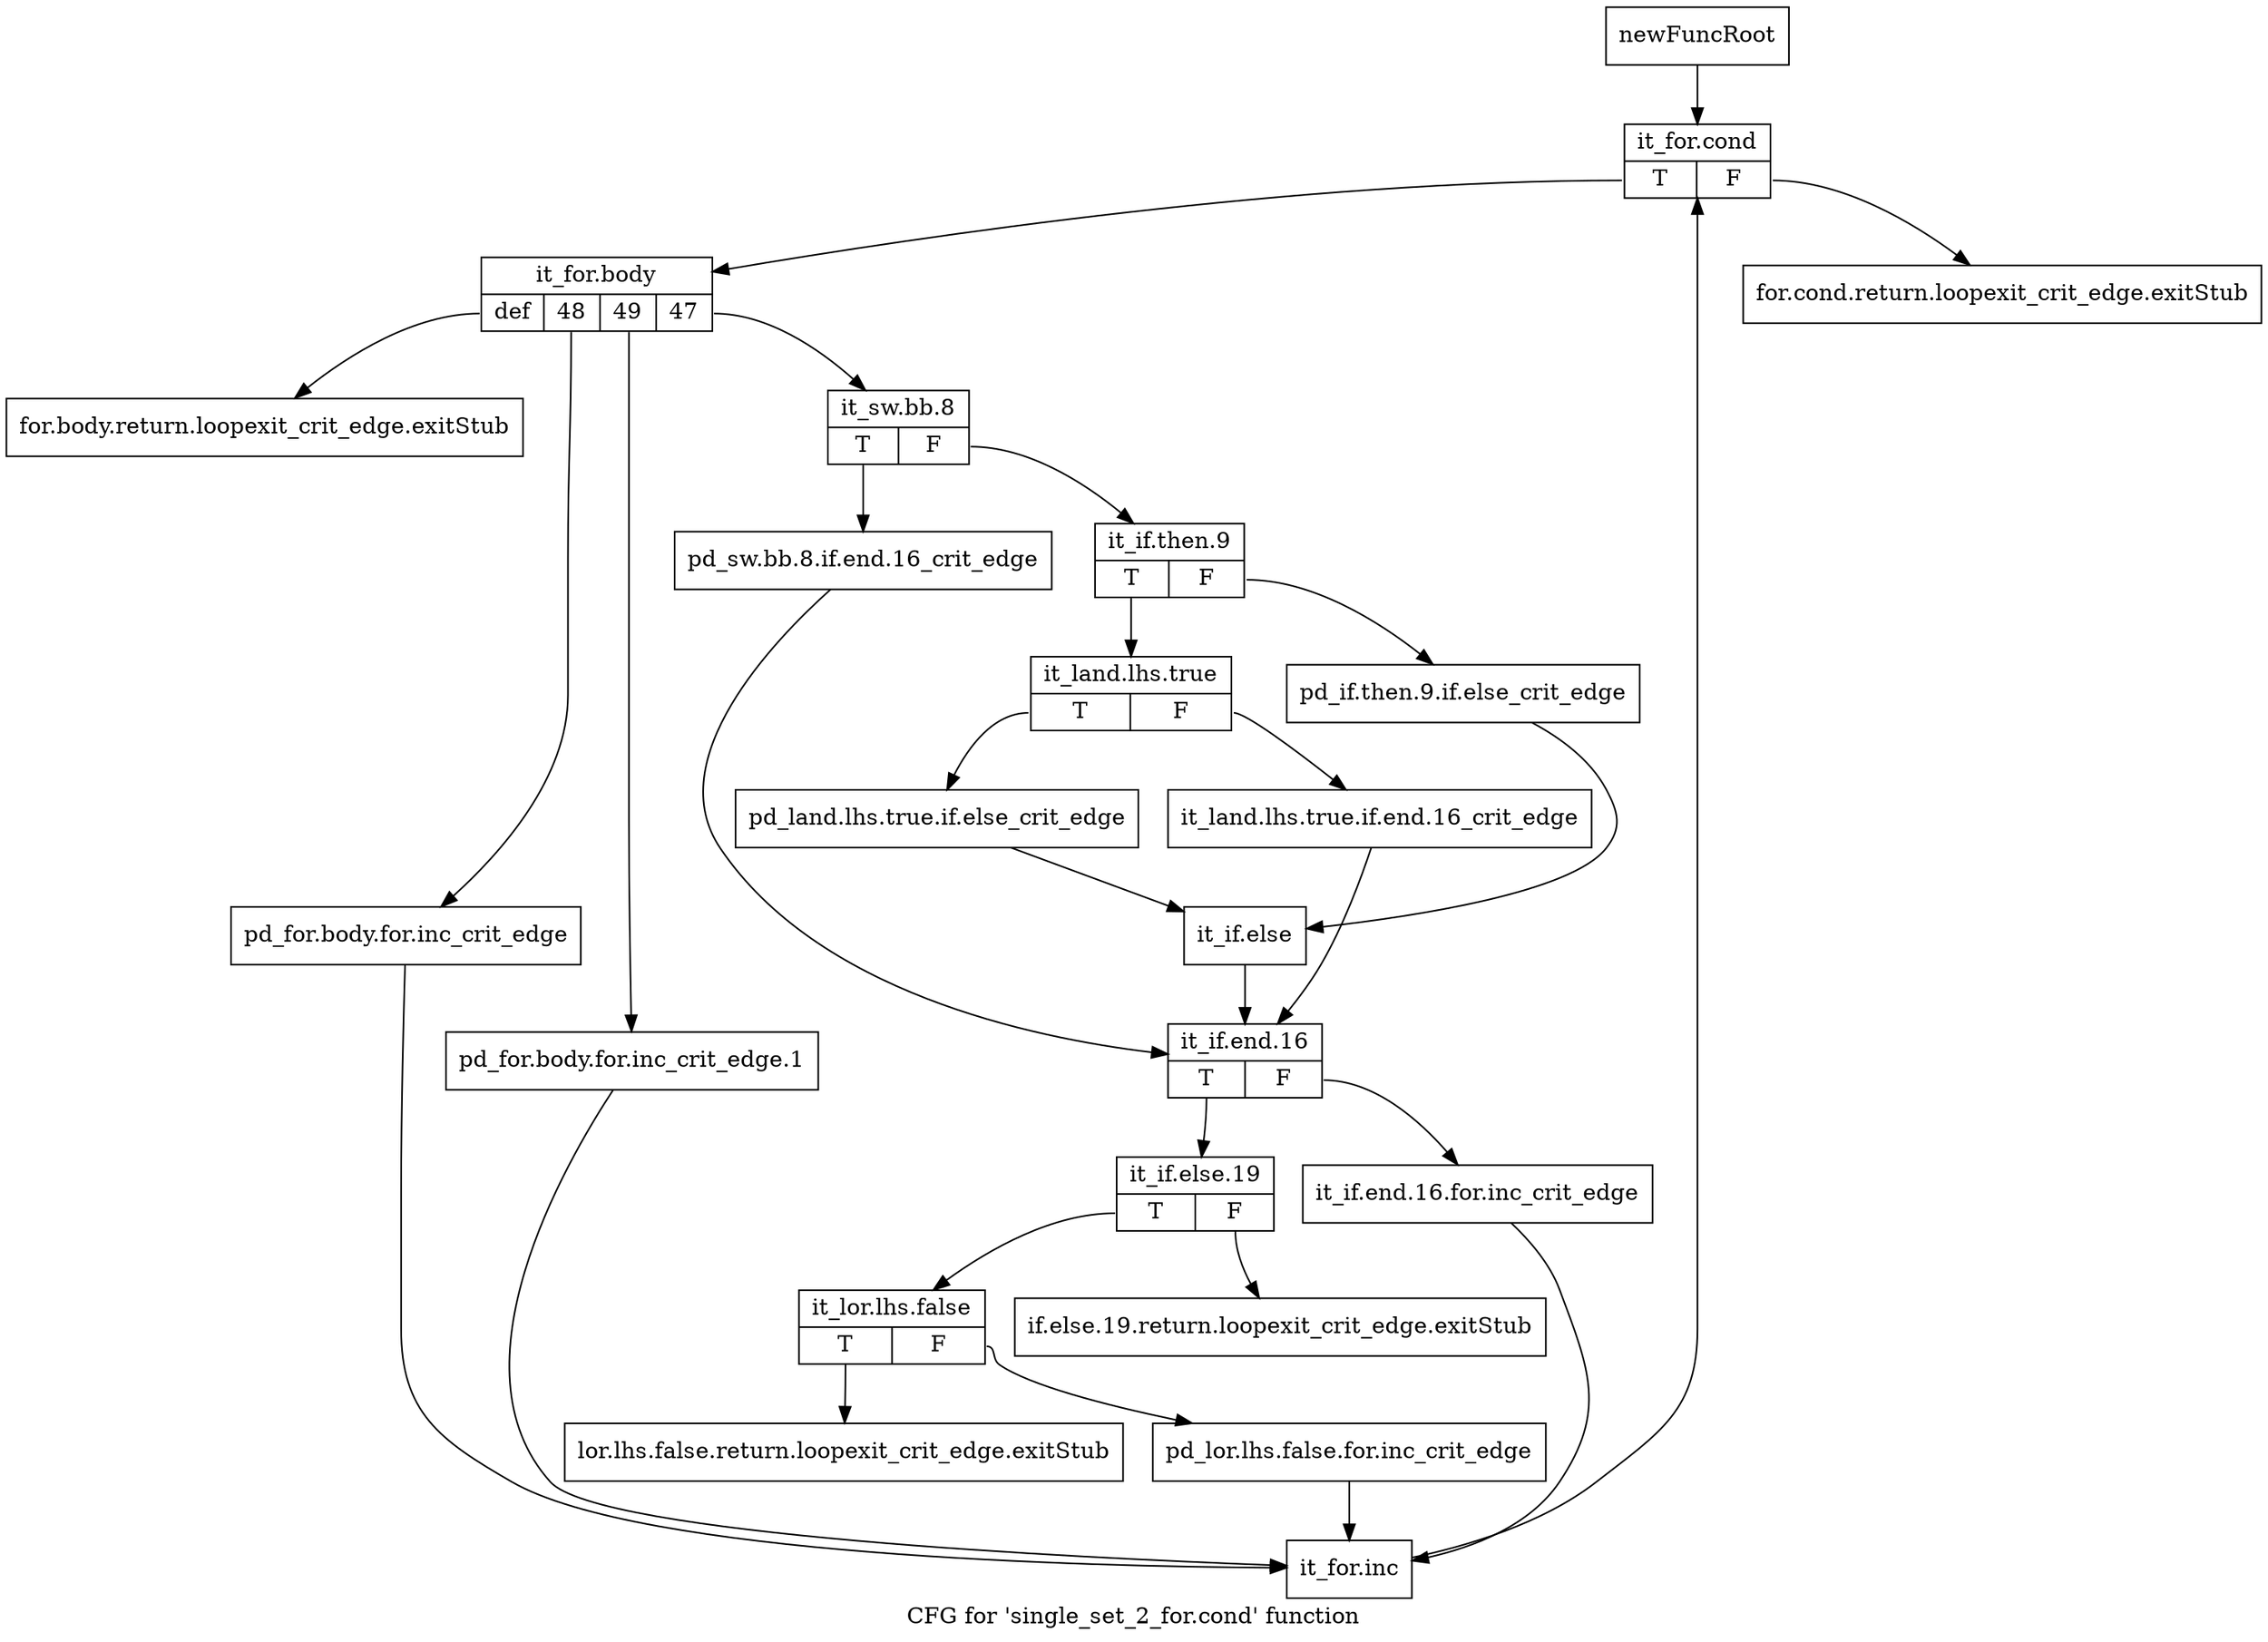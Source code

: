 digraph "CFG for 'single_set_2_for.cond' function" {
	label="CFG for 'single_set_2_for.cond' function";

	Node0xc09d040 [shape=record,label="{newFuncRoot}"];
	Node0xc09d040 -> Node0xc09d660;
	Node0xc09d520 [shape=record,label="{for.cond.return.loopexit_crit_edge.exitStub}"];
	Node0xc09d570 [shape=record,label="{for.body.return.loopexit_crit_edge.exitStub}"];
	Node0xc09d5c0 [shape=record,label="{if.else.19.return.loopexit_crit_edge.exitStub}"];
	Node0xc09d610 [shape=record,label="{lor.lhs.false.return.loopexit_crit_edge.exitStub}"];
	Node0xc09d660 [shape=record,label="{it_for.cond|{<s0>T|<s1>F}}"];
	Node0xc09d660:s0 -> Node0xc09d6b0;
	Node0xc09d660:s1 -> Node0xc09d520;
	Node0xc09d6b0 [shape=record,label="{it_for.body|{<s0>def|<s1>48|<s2>49|<s3>47}}"];
	Node0xc09d6b0:s0 -> Node0xc09d570;
	Node0xc09d6b0:s1 -> Node0xc09db60;
	Node0xc09d6b0:s2 -> Node0xc09db10;
	Node0xc09d6b0:s3 -> Node0xc09d700;
	Node0xc09d700 [shape=record,label="{it_sw.bb.8|{<s0>T|<s1>F}}"];
	Node0xc09d700:s0 -> Node0xc09d930;
	Node0xc09d700:s1 -> Node0xc09d750;
	Node0xc09d750 [shape=record,label="{it_if.then.9|{<s0>T|<s1>F}}"];
	Node0xc09d750:s0 -> Node0xc09d7f0;
	Node0xc09d750:s1 -> Node0xc09d7a0;
	Node0xc09d7a0 [shape=record,label="{pd_if.then.9.if.else_crit_edge}"];
	Node0xc09d7a0 -> Node0xc09d8e0;
	Node0xc09d7f0 [shape=record,label="{it_land.lhs.true|{<s0>T|<s1>F}}"];
	Node0xc09d7f0:s0 -> Node0xc09d890;
	Node0xc09d7f0:s1 -> Node0xc09d840;
	Node0xc09d840 [shape=record,label="{it_land.lhs.true.if.end.16_crit_edge}"];
	Node0xc09d840 -> Node0xc09d980;
	Node0xc09d890 [shape=record,label="{pd_land.lhs.true.if.else_crit_edge}"];
	Node0xc09d890 -> Node0xc09d8e0;
	Node0xc09d8e0 [shape=record,label="{it_if.else}"];
	Node0xc09d8e0 -> Node0xc09d980;
	Node0xc09d930 [shape=record,label="{pd_sw.bb.8.if.end.16_crit_edge}"];
	Node0xc09d930 -> Node0xc09d980;
	Node0xc09d980 [shape=record,label="{it_if.end.16|{<s0>T|<s1>F}}"];
	Node0xc09d980:s0 -> Node0xc09da20;
	Node0xc09d980:s1 -> Node0xc09d9d0;
	Node0xc09d9d0 [shape=record,label="{it_if.end.16.for.inc_crit_edge}"];
	Node0xc09d9d0 -> Node0xc09dbb0;
	Node0xc09da20 [shape=record,label="{it_if.else.19|{<s0>T|<s1>F}}"];
	Node0xc09da20:s0 -> Node0xc09da70;
	Node0xc09da20:s1 -> Node0xc09d5c0;
	Node0xc09da70 [shape=record,label="{it_lor.lhs.false|{<s0>T|<s1>F}}"];
	Node0xc09da70:s0 -> Node0xc09d610;
	Node0xc09da70:s1 -> Node0xc09dac0;
	Node0xc09dac0 [shape=record,label="{pd_lor.lhs.false.for.inc_crit_edge}"];
	Node0xc09dac0 -> Node0xc09dbb0;
	Node0xc09db10 [shape=record,label="{pd_for.body.for.inc_crit_edge.1}"];
	Node0xc09db10 -> Node0xc09dbb0;
	Node0xc09db60 [shape=record,label="{pd_for.body.for.inc_crit_edge}"];
	Node0xc09db60 -> Node0xc09dbb0;
	Node0xc09dbb0 [shape=record,label="{it_for.inc}"];
	Node0xc09dbb0 -> Node0xc09d660;
}

